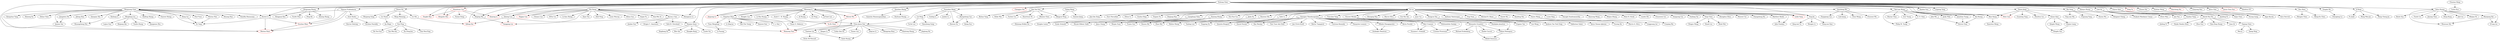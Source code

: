strict digraph G{
"Taifu Li" -> "Yanling Luo"
"Yalou Huang" -> "Hong Kang"
"Wenguang Chen" -> "Shiming Xu"
"Shuguang Zhang" -> "Peng Ke"
"Hui Xiong" -> "Dihua Guo"
"Georgios Theodoropoulos" -> "Susanne I. Schmidt"
"Zhongsheng Cao" -> "Qiong Zuo"
"Vincent Michel" -> "Fabian Pedregosa"
"Qi Liu" -> "John Fazekas"
"Enhong Chen" -> "Jingsong Lv"
"Alexandre Gramfort" -> "Elodie Cauvet"
"Alexandre Gramfort" -> "Fabian Pedregosa"
"Yuan Mengting" -> "Li Fuyang"
"Enhong Chen" -> "Xuechen Zhang"
"Enhong Chen" -> "Yuanzhen Wang"
"Jian-Tao Sun" -> "Xiaochuan Ni"
"Enhong Chen" -> "Happia Cao"
"Xiaojun Quan" -> "Liuzhi Yin"
"Enhong Chen" -> "Chengjun Dai"
"Huanhuan Cao" -> "Tengfei Bao"
"Yalou Huang" -> "Jinli Liu"
"Qi Liu" -> "Douglas Lenox"
"Jiansheng Wu" -> "Chun Meng"
"Minmin Chen" -> "Zhixiang (Eddie) Xu"
"Qi Liu" -> "Xun-Xue Cui"
"Tak-Lam Wong" -> "Kai Koong"
"Georgios Theodoropoulos" -> "Kevin Purohit"
"Qi Liu" -> "Taifu Li"
"Minming Li" -> "Wanyong Tian"
"Yalou Huang" -> "Weijian Ni"
"Enhong Chen" -> "Zhen Liao"
"Enhong Chen" -> "Wenguang Chen"
"Rui Song" -> "Ying nan Ma"
"Zhenya Zhang" -> "Hongmei Cheng"
"Huijun Liang" -> "Pengda Gao"
"Yuanzhen Wang" -> "Zhewen Su"
"Xuming Zhang" -> "Musab Elkheir Salih"
"Jinlin Xu" -> "Zhan Mei"
"Byron J. Gao" -> "Seth B. Cleveland"
"Enhong Chen" -> "Chun Jason Xue"
"Qi Liu" -> "Dawid Nowak"
"Xiaoxiao Shi" -> "Meilun Sheng"
"Ting Jin" -> "Qing-mei Yu"
"Qi Liu" -> "Yuan-Jian Yang"
"Tak-Lam Wong" -> "Jacky Mak"
"Hongyue Dai" -> "Eugene Tan"
"Minming Li" -> "Ze Feng"
"Vijayan Prabhakaran" -> "Kaiwei Li"
"Enhong Chen" -> "Xiaohui Sun"
"Qi Liu" -> "Xuming Zhang"
"Qi Liu" -> "Shouqing Hao"
"Fabian Pedregosa" -> "Mehdi Senoussi"
"Qi Liu" -> "Marcio Silva"
"Enhong Chen" -> "Linpeng Tang"
"Georgios Theodoropoulos" -> "Mihalis Panagopoulos"
"Lei Peng" -> "Xiaosheng Gong"
"Sun Ping" -> "Chai Shui-Ying"
"Ting Jin" -> "Wengen Li"
"Qi Liu" -> "Guo-Xin Qiu"
"Qi Liu" -> "Juan Cui"
"Yalou Huang" -> "Boshi Sun"
"Linli Xu" -> "Jun Fan"
"Tieyun Qian" -> "Yicong Liang"
"Kaiwei Li" -> "Ze Tang"
"Enhong Chen" -> "Aapo Kyrola"
"Qi Liu" -> "Anthony Ventresque"
"Asim Kadav" -> "Krishna Nareddy"
"Anthony Ventresque" -> "Jackson Tan Teck Yong"
"Enhong Chen" -> "Huanhuan Cao"
"Yingchao Zhao" -> "Chun Jason Xue"
"Wenguang Chen" -> "Dehao Chen"
"Qi Liu" -> "Ying Yuan"
"Tak-Lam Wong" -> "S. O. Choy"
"Chun Jason Xue" -> "Qingan Li"
"Yuanzhen Wang" -> "Zhongsheng Cao"
"Qiming Luo" -> "Qifeng Dai"
"Daxin Jiang" -> "Guanting Tang"
"Enhong Chen" -> "Dawei Hu"
"Wenguang Chen" -> "Qianqian Shi"
"Qi Liu" -> "Michael R. Hines"
"Qi Liu" -> "Yuewu Wang"
"Liu Xiaoli" -> "Jia Zhige"
"Enhong Chen" -> "Shuguang Zhang"
"Qi Liu" -> "Yanzhi Wu"
"Minming Li" -> "Weiwei Wu"
"Dawei Hu" -> "Wanpeng Song"
"Jian-Tao Sun" -> "Bishan Yang"
"Minming Li" -> "Ju-Yueh Lee"
"Ting Jin" -> "Peng-yan Xiao"
"Byron J. Gao" -> "Jiankai Sun"
"Qi Liu" -> "Emily Schmidt"
"Jidong Zhai" -> "Shuangcheng Niu"
"Qi Liu" -> "Liangliang Chen"
"Yingchao Zhao" -> "Yuan Mengting"
"Bart Craenen" -> "Susanne I. Schmidt"
"Wenguang Chen" -> "Xinliang Li"
"Vijayan Prabhakaran" -> "Asim Kadav"
"Chun Jason Xue" -> "Cathy Qun Xu"
"Xuming Zhang" -> "Jieyu Cheng"
"Minming Li" -> "Scott C. -H. Huang"
"Tianbao Yang" -> "Jinfeng Yi"
"Jiansheng Wu" -> "Chunmei Wu"
"Yanan Qian" -> "Huijun Liang"
"Ying Yuan" -> "Yusong He"
"Enhong Chen" -> "Kaiwei Li"
"Qi Liu" -> "Yunji Chen"
"Biao Xiang" -> "Xianchun Meng"
"Lei Peng" -> "Ya-fei Luo"
"Wenguang Chen" -> "Shuangcheng Niu"
"Derek Hao Hu" -> " Yiqiang Chen"
"Qi Liu" -> "Xiaofeng Nie"
"Maoqiang Xie" -> "Zi'ang Liu"
"Enhong Chen" -> "Zhongmou Li"
"Enhong Chen" -> "Tak-Lam Wong"
"Enhong Chen" -> "Alvin Chin"
"Derek Hao Hu" -> "Xian-Xing Zhang"
"Jiansheng Wu" -> "Fangqiong Luo"
"Enhong Chen" -> "Dou Shen"
"Daxin Jiang" -> "Derek Hao Hu"
"Hui Xiong" -> "Yanjie Fu"
"Dawei Hu" -> "Liu Xiaoli"
"Wenguang Chen" -> "Haifeng Shang"
"Youshan Miao" -> "Wentao Hant"
"Hui Xiong" -> "Xiao-Wei Ai"
"Yalou Huang" -> "Tianbi Liu"
"Enhong Chen" -> "Wanyong Tian"
"Xuming Zhang" -> "Runxia Ma"
"Byron J. Gao" -> "Dragos C. Anastasiu"
"Yingchao Zhao" -> "Wei-Che Tseng"
"S. O. Choy" -> "Philip M. Tsang"
"Qi Liu" -> "Yanling Luo"
"Shuguang Zhang" -> "Dening Zhang"
"Enhong Chen" -> "Xueying Li"
"Qi Liu" -> "Li-Jun Xing"
"Scott C. -H. Huang" -> "Yonas G. Debessu"
"Xuming Zhang" -> "Wenjin Yuan"
"Wenguang Chen" -> "Tianwei Sheng"
"Wenguang Chen" -> "Jiangzhou He"
"Qi Liu" -> "Hongyue Dai"
"Wenguang Chen" -> "Paul Yuan"
"Linli Xu" -> "Prakash Mandaym Comar"
"Qi Liu" -> "Eugene Tan"
"Vincent Michel" -> "Alexandre Gramfort"
" Yiqiang Chen" -> " Wen Ji"
"Yalou Huang" -> "Zi'ang Liu"
"Enhong Chen" -> "Yalou Huang"
"Daxin Jiang" -> "Yanan Qian"
"Matthew Booth" -> "John Fazekas"
"Wang Weiming" -> "Sun Ping"
"Enhong Chen" -> "Zong Yu"
"Enhong Chen" -> "Hengshu Zhu"
"Enhong Chen" -> "Tengfei Bao"
"Alexandre Gramfort" -> "Mehdi Senoussi"
"Georgios Theodoropoulos" -> "Olufunmilola Onolaja"
"Enhong Chen" -> "Linli Xu"
"Mingliang Liu" -> "Boqiang Qin"
"Qi Liu" -> "Vasughi Sundramoorthy"
"Yalou Huang" -> "Maoqiang Xie"
"Enhong Chen" -> "Chunni Dai"
"Dawei Hu" -> "Liu Shi"
"Kaiwei Li" -> "Wentao Hant"
"Jian-Tao Sun" -> "Shike Mei"
"Michael R. Hines" -> "Marcio A. Silva"
"Hui Xiong" -> "Byron J. Gao"
"Jiansheng Wu" -> "Linli Jiang"
"Daxin Jiang" -> "Zhenhua Lin"
"Qi Liu" -> "Xiaorong Wang"
"Chun Jason Xue" -> "Wanyong Tian"
"Qi Liu" -> "Ting Jin"
"Mingliang Liu" -> "Yunlin Zhang"
"Alexandre Gramfort" -> "Michael Eickenberg"
"Daxin Jiang" -> "Zhen Liao"
"Haiping Ma" -> "Yanggang Lin"
" Yiqiang Chen" -> " Qiong Ning"
"Enhong Chen" -> "Wentao Hant"
"Wenguang Chen" -> "Mingliang Liu"
"Heng Lin" -> "Ze Tang"
"Yingchao Zhao" -> "Xianwei Sun"
"Qiming Luo" -> "Xiaojun Quan"
"Qi Liu" -> "Weijun Zhang"
"Rui Song" -> "Fuguang Yang"
"Qiming Luo" -> "Yanggang Lin"
"Dawei Hu" -> "Wang Weiming"
"Vijayan Prabhakaran" -> "Youshan Miao"
"Xiaojun Quan" -> "Xingliang Ni"
"Enhong Chen" -> "Zhenya Zhang"
"Enhong Chen" -> "Haiping Ma"
"Anthony Ventresque" -> "Takfarinas Saber"
"Tak-Lam Wong" -> "Philip M. Tsang"
"Hui Xiong" -> "Chunyu Luo"
"Zhongsheng Cao" -> "Zhewen Su"
"Hui Xiong" -> "SiFan Liu"
"Kai Koong" -> "Steven Choy"
"Mingliang Liu" -> "Jiangmiao Zhu"
"Minming Li" -> "Chun Jason Xue"
"Wenguang Chen" -> "Wentao Han"
"Enhong Chen" -> "Biao Xiang"
"Minming Li" -> "Jingsong Lv"
"Derek Hao Hu" -> " Juan Qi"
"Wenguang Chen" -> "Wentao Hant"
"Qi Liu" -> "Peter K. Kwok"
"Qi Liu" -> "Leilei Yang"
"Mingliang Liu" -> "Laijun Sun"
"Wenguang Chen" -> "Ze Tang"
"Qi Liu" -> "Lianhe Zhi"
"Yuewu Wang" -> "Lingguang Lei"
"Qi Liu" -> "Quentin Bragard"
"Wenguang Chen" -> "Heng Lin"
"Hui Xiong" -> "Zhongmou Li"
"Enhong Chen" -> "Minming Li"
"Mihalis Panagopoulos" -> "Arabadjis Dimitrios"
"Qi Liu" -> "Biao Xiang"
"Enhong Chen" -> "Qifeng Dai"
"Qi Liu" -> "Chuanwen Lin"
"Minming Li" -> "Yingchao Zhao"
"Derek Hao Hu" -> "Hankz Hankui Zhuo"
"Chun Jason Xue" -> "Yunan Cao"
"Qi Liu" -> "Songsong Cai"
"Chun Jason Xue" -> "Yazhi Huang"
"Enhong Chen" -> "Xiaojun Quan"
"Enhong Chen" -> "Haocheng Wu"
"Enhong Chen" -> "Hui Xiong"
"Qi Liu" -> "Yunfang Tai"
"John Wu" -> "Steven Choy"
"Qi Liu" -> "Xiaoxiao Shi"
"Liu Shi" -> "Qifeng Dai"
"Weiwei Wu" -> "Yu-Ki Chan"
"Yuanzhen Wang" -> "Guiling Li"
"Yuanzhen Wang" -> "Lei Peng"
"Enhong Chen" -> "Qi Liu"
"Yalou Huang" -> "Wenxuan Shi"
"Jian-Tao Sun" -> "Yuchen Liu"
"Georgios Theodoropoulos" -> "Cristian Picioreanu"
"Enhong Chen" -> "Xuetian Weng"
"Yanan Qian" -> "Pengda Gao"
"Georgios Theodoropoulos" -> "Rae Mackay"
"Maoqiang Xie" -> "Wenxuan Shi"
"Minming Li" -> "Hongbo Luo"
"Enhong Chen" -> "Tieyun Qian"
"Enhong Chen" -> "Jiansheng Wu"
"Enhong Chen" -> "Zongda Wu"
"Jonathan Tsang" -> "Steven Choy"
"Qi Liu" -> "Zhonghua Zhou"
"Huanhuan Cao" -> "Haiping Ma"
"Huanhuan Cao" -> "Hengshu Zhu"
"Bart Craenen" -> "Cristian Picioreanu"
"Qi Liu" -> "Vincent Michel"
"Dou Shen" -> "Meng-En Chen"
"Zongda Wu" -> "Chenglang Lu"
"Chun Jason Xue" -> "Qing'an Li"
"Hui Xiong" -> "Happia Cao"
"Wenguang Chen" -> "Jidong Zhai"
"Rui Song" -> "Xiaona Wu"
"Enhong Chen" -> "Youshan Miao"
"Qi Liu" -> "Jinlin Xu"
"Xiaojun Quan" -> "Bite Qiu"
"Enhong Chen" -> "Tianyong Hao"
"Sun Ping" -> "He You-Guo"
"Ji Hong" -> "Wang Cheng-jin"
"Xuechen Zhang" -> "Ganesha Shanmuganathan"
"Xuetian Weng" -> "Aapo Kyrola"
"Qi Liu" -> "Wanwei Cai"
"Enhong Chen" -> "Rui Song"
"Tak-Lam Wong" -> "Marian Choy"
"Enhong Chen" -> "Ting Jin"
"Qi Liu" -> "Runxia Ma"
"Liangliang Chen" -> "Douglas Lenox"
"Jiangzhou He" -> "Jianian Yan"
"Tiantian Liu" -> "Yazhi Huang"
"Enhong Chen" -> "Jason Chun Xue"
"Liangliang Chen" -> "Emily Schmidt"
"Chun Jason Xue" -> "Mengying Zhao"
"Yanan Qian" -> "Qinglei Wang"
"Wenguang Chen" -> "Kaiwei Li"
"Georgios Theodoropoulos" -> "Tien Tuan Anh Dinh"
"Wenguang Chen" -> "Shuang Han"
"Enhong Chen" -> "Ji Hong"
"Jian-Tao Sun" -> "Bingyue Peng"
"Enhong Chen" -> "Shenhua GU"
"Tieyun Qian" -> "Jianfeng Si"
"Minming Li" -> "Tiantian Liu"
"Hongyue Dai" -> "Lee Weng"
"Anthony Ventresque" -> "Jesus Omana Iglesias"
"Enhong Chen" -> "Qiming Luo"
"Jian-Tao Sun" -> "Minmin Chen"
"Hui Xiong" -> "Xueying Li"
"Qi Liu" -> "Changsheng Hu"
"Enhong Chen" -> "Derek Hao Hu"
"Derek Hao Hu" -> " Zhuo Sun"
"Yuewu Wang" -> "Cunqing Ma"
"Wenguang Chen" -> "Jianian Yan"
"Shuguang Zhang" -> "Hongjuan Kou"
"Chun Jason Xue" -> "Niantong Zhang"
"Hui Xiong" -> "Qiming Luo"
"Georgios Theodoropoulos" -> "Quentin Bragard"
"Vijayan Prabhakaran" -> "Wentao Hant"
"Enhong Chen" -> "Jian-Tao Sun"
"Enhong Chen" -> "Vijayan Prabhakaran"
"Yingchao Zhao" -> "Wanyong Tian"
"Alvin Chin" -> "Sara Darvish"
"Yalou Huang" -> "Jimeng Chen"
"Hui Xiong" -> "Li-Qun Zheng"
"Georgios Theodoropoulos" -> "Jan-Ulrich Kreft"
"Qi Liu" -> "Jian-Qin Zeng"
"Chun Jason Xue" -> "Tiantian Liu"
"Yingchao Zhao" -> "C. J. Xue"
"Tiantian Liu" -> "Dicko Ali-Hamadi"
"Yuanzhen Wang" -> "Junkui Li"
"Yingchao Zhao" -> "Li Qing'an"
"Georgios Theodoropoulos" -> "Battur Tugsgerel"
"Vincent Michel" -> "Rodolphe Jenatton"
"Yujing Wang" -> "Xuemei Jiang"
"Enhong Chen" -> "Yingchao Zhao"
"Enhong Chen" -> "Daxin Jiang"
"Georgios Theodoropoulos" -> "Catriona Kennedy"
"Sun Ping" -> "Yan Min-Xiu"
"Qi Liu" -> "Yosri Harzallah"
"Wenguang Chen" -> "Vinodha Ramasamy"
"Sun Ping" -> "Hu Feng-Jun"
"Tak-Lam Wong" -> "Jonathan Tsang"
"Hui Xiong" -> "Yanggang Lin"
"Minming Li" -> "Li-Sha Huang"
"Xuming Zhang" -> "Fumin Guo"
"Xiaojun Quan" -> "Xiangfei Kong"
"Kaiwei Li" -> "Youshan Miao"
"Tak-Lam Wong" -> "Ivor Tsang"
"Georgios Theodoropoulos" -> "Bart Craenen"
"Yunji Chen" -> "Pengyu Wang"
"Dou Shen" -> "Mengen Chen"
"Linli Xu" -> "Tianbao Yang"
"Wentao Han" -> "Ze Tang"
"Huanhuan Cao" -> "Yuxiao Dong"
"Hui Xiong" -> "Zijun Yao"
"Huanhuan Cao" -> "Xueying Li"
"Qi Liu" -> "Zibiao Li"
"Qi Liu" -> "Georgios Theodoropoulos"
"Linli Xu" -> "Elwin Mao"
"Georgios Theodoropoulos" -> "Arabadjis Dimitrios"
"Yunji Chen" -> "Shaoli Liu"
"Yujing Wang" -> "Bingyue Peng"
"Shuguang Zhang" -> "Yunfei Zhai"
"Qi Liu" -> "Guohui Ding"
"Enhong Chen" -> "Weiwei Wu"
"Qi Liu" -> "Matthew Booth"
"Ji Hong" -> "Fu Jiadi"
"Wenguang Chen" -> "Xiongchao Tang"
"Daxin Jiang" -> "Biao Xiang"
"Hui Xiong" -> "Zhili Feng"
"Taifu Li" -> "Yingying Su"
"Georgios Theodoropoulos" -> "Dawid Nowak"
"Qi Liu" -> "Yingxin Yu"
"Hui Xiong" -> "Louis Murray"
"Ji Hong" -> "Wang Wen-jie"
"Yunji Chen" -> "Wenli Wei"
"Xuechen Zhang" -> "Dachuan Huang"
"Qi Liu" -> "Deqiang Han"
"Asim Kadav" -> "Darren Gehring"
"Tieyun Qian" -> "Xujia Chen"
"Chuntao Hong" -> "Carbo Kuo"
"Minming Li" -> "Ai Huang"
"Georgios Theodoropoulos" -> "Panayiota Loumou"
"Enhong Chen" -> "Leilei Yang"
"Minming Li" -> "Yu-Ki Chan"
"Chun Jason Xue" -> " Jingtong Hu"
"Weiwei Wu" [color = red]"Tengfei Bao" [color = red]"Haocheng Wu" [color = red]"Qifeng Dai" [color = red]"Jingsong Lv" [color = red]"Huanhuan Cao" [color = red]"Yu-Ki Chan" [color = red]"Happia Cao" [color = red]"Xueying Li" [color = red]"Wanyong Tian" [color = red]"Zhen Liao" [color = red]"Youshan Miao" [color = red]"Chengjun Dai" [color = red]"Hengshu Zhu" [color = red]"Wentao Hant" [color = red]"Jason Chun Xue" [color = red]"Zong Yu" [color = red]"Yanggang Lin" [color = red]"Leilei Yang" [color = red]}